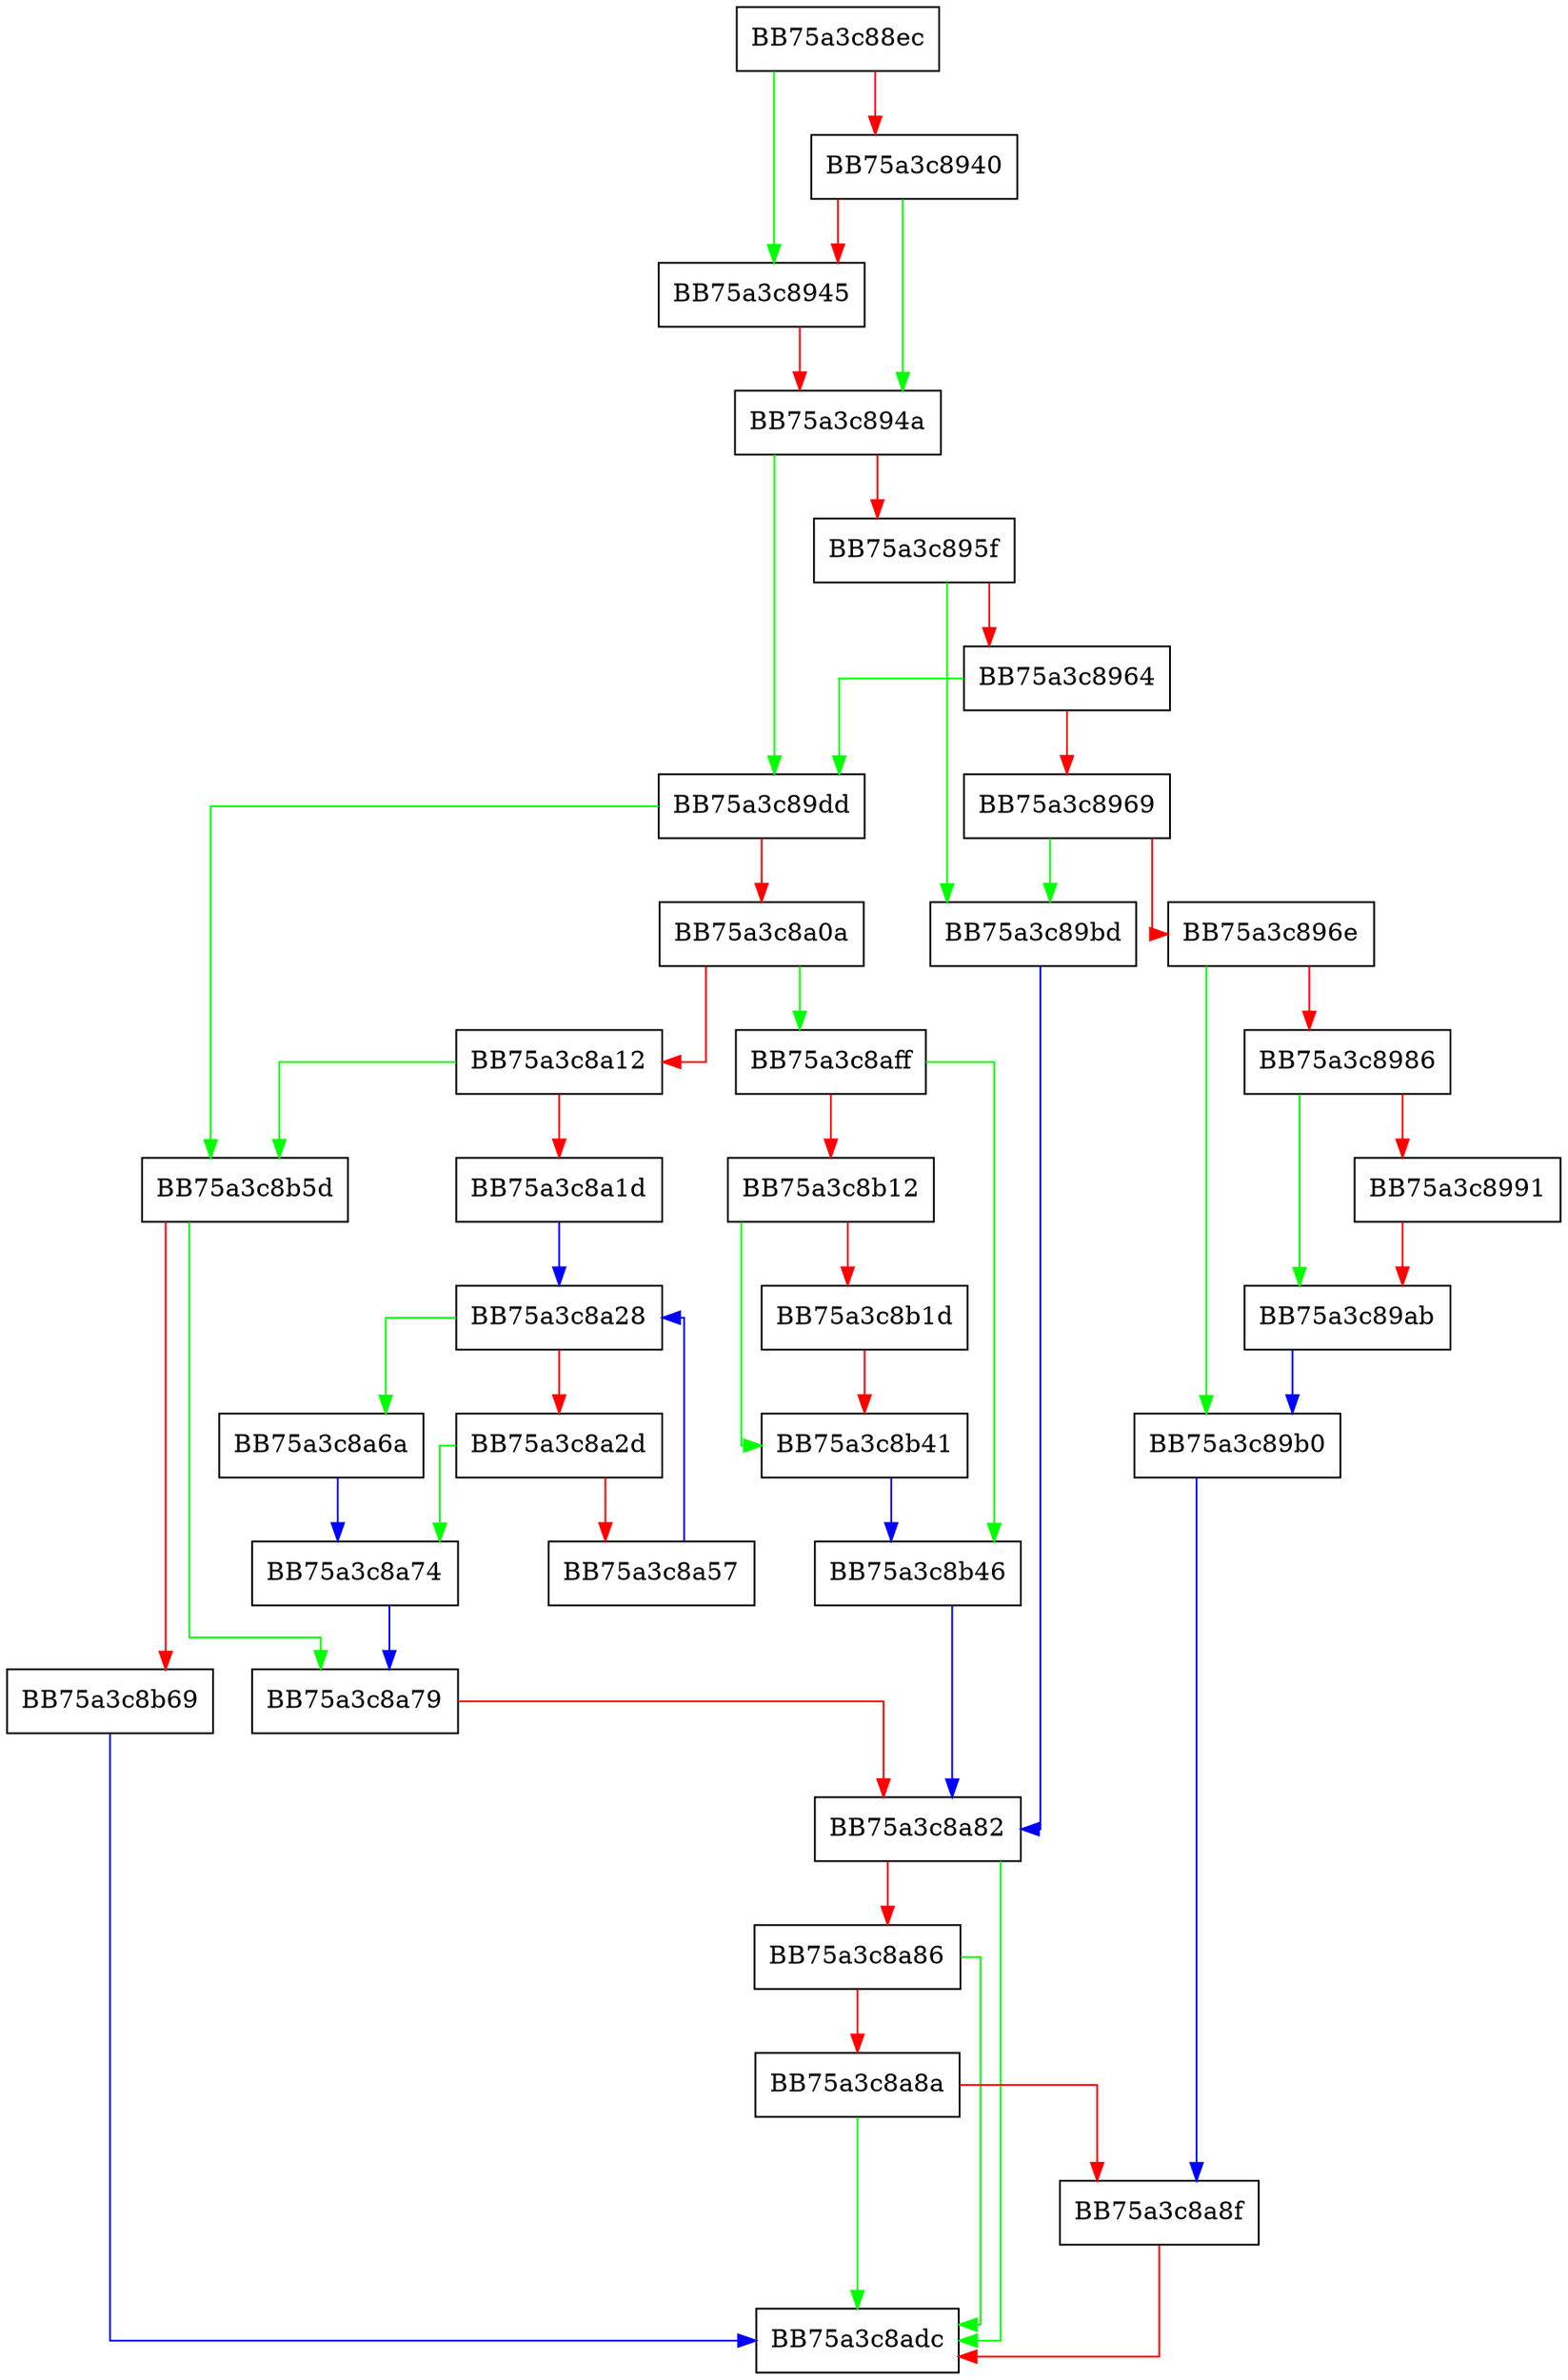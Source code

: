 digraph ScanImpl {
  node [shape="box"];
  graph [splines=ortho];
  BB75a3c88ec -> BB75a3c8945 [color="green"];
  BB75a3c88ec -> BB75a3c8940 [color="red"];
  BB75a3c8940 -> BB75a3c894a [color="green"];
  BB75a3c8940 -> BB75a3c8945 [color="red"];
  BB75a3c8945 -> BB75a3c894a [color="red"];
  BB75a3c894a -> BB75a3c89dd [color="green"];
  BB75a3c894a -> BB75a3c895f [color="red"];
  BB75a3c895f -> BB75a3c89bd [color="green"];
  BB75a3c895f -> BB75a3c8964 [color="red"];
  BB75a3c8964 -> BB75a3c89dd [color="green"];
  BB75a3c8964 -> BB75a3c8969 [color="red"];
  BB75a3c8969 -> BB75a3c89bd [color="green"];
  BB75a3c8969 -> BB75a3c896e [color="red"];
  BB75a3c896e -> BB75a3c89b0 [color="green"];
  BB75a3c896e -> BB75a3c8986 [color="red"];
  BB75a3c8986 -> BB75a3c89ab [color="green"];
  BB75a3c8986 -> BB75a3c8991 [color="red"];
  BB75a3c8991 -> BB75a3c89ab [color="red"];
  BB75a3c89ab -> BB75a3c89b0 [color="blue"];
  BB75a3c89b0 -> BB75a3c8a8f [color="blue"];
  BB75a3c89bd -> BB75a3c8a82 [color="blue"];
  BB75a3c89dd -> BB75a3c8b5d [color="green"];
  BB75a3c89dd -> BB75a3c8a0a [color="red"];
  BB75a3c8a0a -> BB75a3c8aff [color="green"];
  BB75a3c8a0a -> BB75a3c8a12 [color="red"];
  BB75a3c8a12 -> BB75a3c8b5d [color="green"];
  BB75a3c8a12 -> BB75a3c8a1d [color="red"];
  BB75a3c8a1d -> BB75a3c8a28 [color="blue"];
  BB75a3c8a28 -> BB75a3c8a6a [color="green"];
  BB75a3c8a28 -> BB75a3c8a2d [color="red"];
  BB75a3c8a2d -> BB75a3c8a74 [color="green"];
  BB75a3c8a2d -> BB75a3c8a57 [color="red"];
  BB75a3c8a57 -> BB75a3c8a28 [color="blue"];
  BB75a3c8a6a -> BB75a3c8a74 [color="blue"];
  BB75a3c8a74 -> BB75a3c8a79 [color="blue"];
  BB75a3c8a79 -> BB75a3c8a82 [color="red"];
  BB75a3c8a82 -> BB75a3c8adc [color="green"];
  BB75a3c8a82 -> BB75a3c8a86 [color="red"];
  BB75a3c8a86 -> BB75a3c8adc [color="green"];
  BB75a3c8a86 -> BB75a3c8a8a [color="red"];
  BB75a3c8a8a -> BB75a3c8adc [color="green"];
  BB75a3c8a8a -> BB75a3c8a8f [color="red"];
  BB75a3c8a8f -> BB75a3c8adc [color="red"];
  BB75a3c8aff -> BB75a3c8b46 [color="green"];
  BB75a3c8aff -> BB75a3c8b12 [color="red"];
  BB75a3c8b12 -> BB75a3c8b41 [color="green"];
  BB75a3c8b12 -> BB75a3c8b1d [color="red"];
  BB75a3c8b1d -> BB75a3c8b41 [color="red"];
  BB75a3c8b41 -> BB75a3c8b46 [color="blue"];
  BB75a3c8b46 -> BB75a3c8a82 [color="blue"];
  BB75a3c8b5d -> BB75a3c8a79 [color="green"];
  BB75a3c8b5d -> BB75a3c8b69 [color="red"];
  BB75a3c8b69 -> BB75a3c8adc [color="blue"];
}